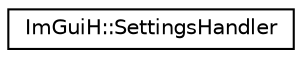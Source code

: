 digraph "Graphical Class Hierarchy"
{
 // LATEX_PDF_SIZE
  edge [fontname="Helvetica",fontsize="10",labelfontname="Helvetica",labelfontsize="10"];
  node [fontname="Helvetica",fontsize="10",shape=record];
  rankdir="LR";
  Node0 [label="ImGuiH::SettingsHandler",height=0.2,width=0.4,color="black", fillcolor="white", style="filled",URL="$class_im_gui_h_1_1_settings_handler.html",tooltip=" "];
}
